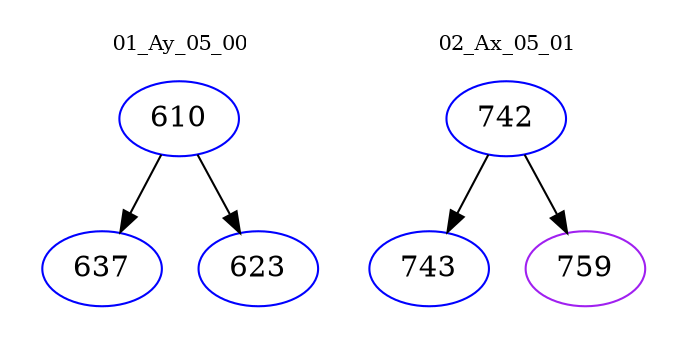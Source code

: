 digraph{
subgraph cluster_0 {
color = white
label = "01_Ay_05_00";
fontsize=10;
T0_610 [label="610", color="blue"]
T0_610 -> T0_637 [color="black"]
T0_637 [label="637", color="blue"]
T0_610 -> T0_623 [color="black"]
T0_623 [label="623", color="blue"]
}
subgraph cluster_1 {
color = white
label = "02_Ax_05_01";
fontsize=10;
T1_742 [label="742", color="blue"]
T1_742 -> T1_743 [color="black"]
T1_743 [label="743", color="blue"]
T1_742 -> T1_759 [color="black"]
T1_759 [label="759", color="purple"]
}
}
